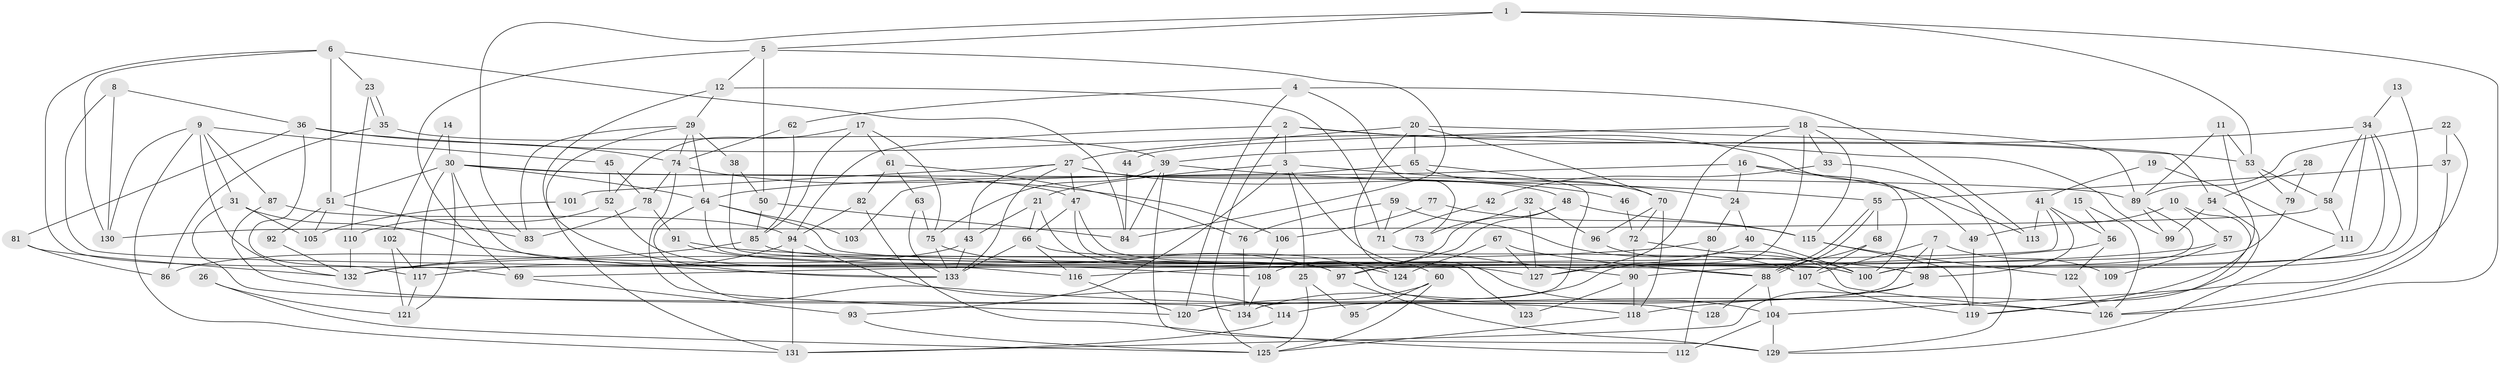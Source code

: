 // Generated by graph-tools (version 1.1) at 2025/26/03/09/25 03:26:18]
// undirected, 134 vertices, 268 edges
graph export_dot {
graph [start="1"]
  node [color=gray90,style=filled];
  1;
  2;
  3;
  4;
  5;
  6;
  7;
  8;
  9;
  10;
  11;
  12;
  13;
  14;
  15;
  16;
  17;
  18;
  19;
  20;
  21;
  22;
  23;
  24;
  25;
  26;
  27;
  28;
  29;
  30;
  31;
  32;
  33;
  34;
  35;
  36;
  37;
  38;
  39;
  40;
  41;
  42;
  43;
  44;
  45;
  46;
  47;
  48;
  49;
  50;
  51;
  52;
  53;
  54;
  55;
  56;
  57;
  58;
  59;
  60;
  61;
  62;
  63;
  64;
  65;
  66;
  67;
  68;
  69;
  70;
  71;
  72;
  73;
  74;
  75;
  76;
  77;
  78;
  79;
  80;
  81;
  82;
  83;
  84;
  85;
  86;
  87;
  88;
  89;
  90;
  91;
  92;
  93;
  94;
  95;
  96;
  97;
  98;
  99;
  100;
  101;
  102;
  103;
  104;
  105;
  106;
  107;
  108;
  109;
  110;
  111;
  112;
  113;
  114;
  115;
  116;
  117;
  118;
  119;
  120;
  121;
  122;
  123;
  124;
  125;
  126;
  127;
  128;
  129;
  130;
  131;
  132;
  133;
  134;
  1 -- 126;
  1 -- 53;
  1 -- 5;
  1 -- 83;
  2 -- 125;
  2 -- 94;
  2 -- 3;
  2 -- 49;
  2 -- 53;
  3 -- 24;
  3 -- 21;
  3 -- 25;
  3 -- 93;
  3 -- 104;
  4 -- 120;
  4 -- 62;
  4 -- 73;
  4 -- 113;
  5 -- 12;
  5 -- 50;
  5 -- 69;
  5 -- 84;
  6 -- 51;
  6 -- 23;
  6 -- 69;
  6 -- 84;
  6 -- 130;
  7 -- 120;
  7 -- 107;
  7 -- 98;
  7 -- 109;
  8 -- 130;
  8 -- 88;
  8 -- 36;
  9 -- 131;
  9 -- 87;
  9 -- 31;
  9 -- 45;
  9 -- 130;
  9 -- 132;
  10 -- 49;
  10 -- 119;
  10 -- 57;
  11 -- 118;
  11 -- 53;
  11 -- 89;
  12 -- 71;
  12 -- 29;
  12 -- 133;
  13 -- 100;
  13 -- 34;
  14 -- 102;
  14 -- 30;
  15 -- 126;
  15 -- 56;
  16 -- 64;
  16 -- 100;
  16 -- 24;
  16 -- 113;
  17 -- 85;
  17 -- 75;
  17 -- 52;
  17 -- 61;
  18 -- 89;
  18 -- 115;
  18 -- 33;
  18 -- 44;
  18 -- 127;
  18 -- 134;
  19 -- 41;
  19 -- 111;
  20 -- 27;
  20 -- 65;
  20 -- 54;
  20 -- 60;
  20 -- 70;
  21 -- 43;
  21 -- 66;
  21 -- 124;
  22 -- 104;
  22 -- 37;
  22 -- 89;
  23 -- 35;
  23 -- 35;
  23 -- 110;
  24 -- 40;
  24 -- 80;
  25 -- 125;
  25 -- 95;
  26 -- 121;
  26 -- 125;
  27 -- 43;
  27 -- 133;
  27 -- 46;
  27 -- 47;
  27 -- 48;
  27 -- 101;
  28 -- 54;
  28 -- 79;
  29 -- 64;
  29 -- 131;
  29 -- 38;
  29 -- 74;
  29 -- 83;
  30 -- 89;
  30 -- 117;
  30 -- 47;
  30 -- 51;
  30 -- 64;
  30 -- 97;
  30 -- 121;
  31 -- 133;
  31 -- 105;
  31 -- 134;
  32 -- 127;
  32 -- 96;
  32 -- 73;
  33 -- 129;
  33 -- 42;
  34 -- 111;
  34 -- 39;
  34 -- 58;
  34 -- 90;
  34 -- 100;
  35 -- 39;
  35 -- 86;
  36 -- 74;
  36 -- 81;
  36 -- 99;
  36 -- 117;
  37 -- 55;
  37 -- 126;
  38 -- 50;
  38 -- 107;
  39 -- 84;
  39 -- 129;
  39 -- 55;
  39 -- 75;
  40 -- 127;
  40 -- 100;
  41 -- 113;
  41 -- 132;
  41 -- 56;
  41 -- 98;
  42 -- 71;
  43 -- 86;
  43 -- 133;
  44 -- 84;
  45 -- 78;
  45 -- 52;
  46 -- 72;
  47 -- 66;
  47 -- 123;
  47 -- 127;
  48 -- 97;
  48 -- 108;
  48 -- 115;
  49 -- 119;
  50 -- 84;
  50 -- 85;
  51 -- 83;
  51 -- 92;
  51 -- 105;
  52 -- 110;
  52 -- 116;
  53 -- 58;
  53 -- 79;
  54 -- 99;
  54 -- 119;
  55 -- 88;
  55 -- 88;
  55 -- 68;
  56 -- 69;
  56 -- 122;
  57 -- 116;
  57 -- 109;
  58 -- 130;
  58 -- 111;
  59 -- 76;
  59 -- 107;
  59 -- 71;
  60 -- 120;
  60 -- 95;
  60 -- 125;
  61 -- 63;
  61 -- 76;
  61 -- 82;
  62 -- 85;
  62 -- 74;
  63 -- 75;
  63 -- 133;
  64 -- 100;
  64 -- 103;
  64 -- 124;
  64 -- 126;
  65 -- 134;
  65 -- 70;
  65 -- 103;
  66 -- 116;
  66 -- 128;
  66 -- 133;
  67 -- 127;
  67 -- 124;
  67 -- 88;
  68 -- 88;
  68 -- 107;
  69 -- 93;
  70 -- 118;
  70 -- 72;
  70 -- 96;
  71 -- 90;
  72 -- 100;
  72 -- 90;
  74 -- 78;
  74 -- 106;
  74 -- 120;
  75 -- 133;
  75 -- 97;
  76 -- 134;
  77 -- 106;
  77 -- 115;
  78 -- 83;
  78 -- 91;
  79 -- 97;
  80 -- 132;
  80 -- 112;
  81 -- 132;
  81 -- 86;
  82 -- 112;
  82 -- 94;
  85 -- 100;
  85 -- 132;
  87 -- 118;
  87 -- 94;
  88 -- 104;
  88 -- 128;
  89 -- 99;
  89 -- 100;
  90 -- 118;
  90 -- 123;
  91 -- 98;
  91 -- 108;
  92 -- 132;
  93 -- 125;
  94 -- 131;
  94 -- 114;
  94 -- 117;
  96 -- 126;
  97 -- 129;
  98 -- 114;
  98 -- 131;
  101 -- 105;
  102 -- 121;
  102 -- 117;
  104 -- 112;
  104 -- 129;
  106 -- 108;
  107 -- 119;
  108 -- 134;
  110 -- 132;
  111 -- 129;
  114 -- 131;
  115 -- 119;
  115 -- 122;
  116 -- 120;
  117 -- 121;
  118 -- 125;
  122 -- 126;
}
